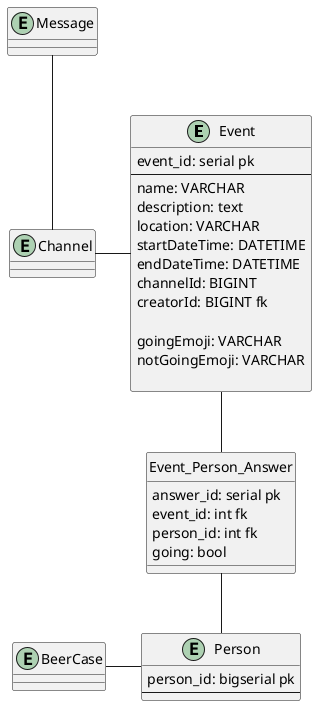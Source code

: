 @startuml ER-diagram

entity Event {
    event_id: serial pk
    --
    name: VARCHAR
    description: text
    location: VARCHAR
    startDateTime: DATETIME
    endDateTime: DATETIME
    channelId: BIGINT
    creatorId: BIGINT fk

    goingEmoji: VARCHAR
    notGoingEmoji: VARCHAR

    ' private List<ulong> _going;
    ' private List<ulong> _notGoing;
}

entity Event_Person_Answer {
    answer_id: serial pk
    event_id: int fk
    person_id: int fk
    going: bool
}
hide Event_Person_Answer circle


entity Person {
    person_id: bigserial pk
    --
}

Event -- Event_Person_Answer
Event_Person_Answer -- Person

entity BeerCase {

}

BeerCase - Person

entity Channel {

}

entity Message {
    
}

Channel - Event
Message -- Channel


@enduml